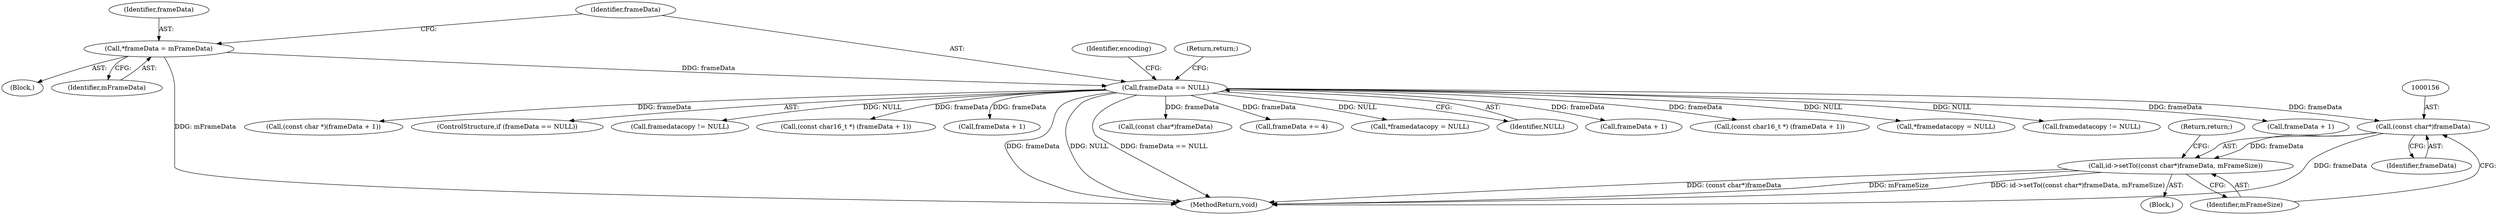 digraph "0_Android_6d0249be2275fd4086783f259f4e2c54722a7c55_0@pointer" {
"1000155" [label="(Call,(const char*)frameData)"];
"1000111" [label="(Call,frameData == NULL)"];
"1000107" [label="(Call,*frameData = mFrameData)"];
"1000154" [label="(Call,id->setTo((const char*)frameData, mFrameSize))"];
"1000109" [label="(Identifier,mFrameData)"];
"1000322" [label="(Call,*framedatacopy = NULL)"];
"1000155" [label="(Call,(const char*)frameData)"];
"1000154" [label="(Call,id->setTo((const char*)frameData, mFrameSize))"];
"1000118" [label="(Identifier,encoding)"];
"1000295" [label="(Call,framedatacopy != NULL)"];
"1000318" [label="(Call,frameData + 1)"];
"1000159" [label="(Return,return;)"];
"1000133" [label="(Block,)"];
"1000235" [label="(Call,(const char *)(frameData + 1))"];
"1000110" [label="(ControlStructure,if (frameData == NULL))"];
"1000430" [label="(Call,framedatacopy != NULL)"];
"1000103" [label="(Block,)"];
"1000256" [label="(Call,(const char16_t *) (frameData + 1))"];
"1000258" [label="(Call,frameData + 1)"];
"1000111" [label="(Call,frameData == NULL)"];
"1000112" [label="(Identifier,frameData)"];
"1000107" [label="(Call,*frameData = mFrameData)"];
"1000436" [label="(MethodReturn,void)"];
"1000157" [label="(Identifier,frameData)"];
"1000223" [label="(Call,(const char*)frameData)"];
"1000179" [label="(Call,frameData += 4)"];
"1000262" [label="(Call,*framedatacopy = NULL)"];
"1000113" [label="(Identifier,NULL)"];
"1000108" [label="(Identifier,frameData)"];
"1000115" [label="(Return,return;)"];
"1000237" [label="(Call,frameData + 1)"];
"1000158" [label="(Identifier,mFrameSize)"];
"1000316" [label="(Call,(const char16_t *) (frameData + 1))"];
"1000155" -> "1000154"  [label="AST: "];
"1000155" -> "1000157"  [label="CFG: "];
"1000156" -> "1000155"  [label="AST: "];
"1000157" -> "1000155"  [label="AST: "];
"1000158" -> "1000155"  [label="CFG: "];
"1000155" -> "1000436"  [label="DDG: frameData"];
"1000155" -> "1000154"  [label="DDG: frameData"];
"1000111" -> "1000155"  [label="DDG: frameData"];
"1000111" -> "1000110"  [label="AST: "];
"1000111" -> "1000113"  [label="CFG: "];
"1000112" -> "1000111"  [label="AST: "];
"1000113" -> "1000111"  [label="AST: "];
"1000115" -> "1000111"  [label="CFG: "];
"1000118" -> "1000111"  [label="CFG: "];
"1000111" -> "1000436"  [label="DDG: frameData"];
"1000111" -> "1000436"  [label="DDG: NULL"];
"1000111" -> "1000436"  [label="DDG: frameData == NULL"];
"1000107" -> "1000111"  [label="DDG: frameData"];
"1000111" -> "1000179"  [label="DDG: frameData"];
"1000111" -> "1000223"  [label="DDG: frameData"];
"1000111" -> "1000235"  [label="DDG: frameData"];
"1000111" -> "1000237"  [label="DDG: frameData"];
"1000111" -> "1000256"  [label="DDG: frameData"];
"1000111" -> "1000258"  [label="DDG: frameData"];
"1000111" -> "1000262"  [label="DDG: NULL"];
"1000111" -> "1000295"  [label="DDG: NULL"];
"1000111" -> "1000316"  [label="DDG: frameData"];
"1000111" -> "1000318"  [label="DDG: frameData"];
"1000111" -> "1000322"  [label="DDG: NULL"];
"1000111" -> "1000430"  [label="DDG: NULL"];
"1000107" -> "1000103"  [label="AST: "];
"1000107" -> "1000109"  [label="CFG: "];
"1000108" -> "1000107"  [label="AST: "];
"1000109" -> "1000107"  [label="AST: "];
"1000112" -> "1000107"  [label="CFG: "];
"1000107" -> "1000436"  [label="DDG: mFrameData"];
"1000154" -> "1000133"  [label="AST: "];
"1000154" -> "1000158"  [label="CFG: "];
"1000158" -> "1000154"  [label="AST: "];
"1000159" -> "1000154"  [label="CFG: "];
"1000154" -> "1000436"  [label="DDG: (const char*)frameData"];
"1000154" -> "1000436"  [label="DDG: mFrameSize"];
"1000154" -> "1000436"  [label="DDG: id->setTo((const char*)frameData, mFrameSize)"];
}
